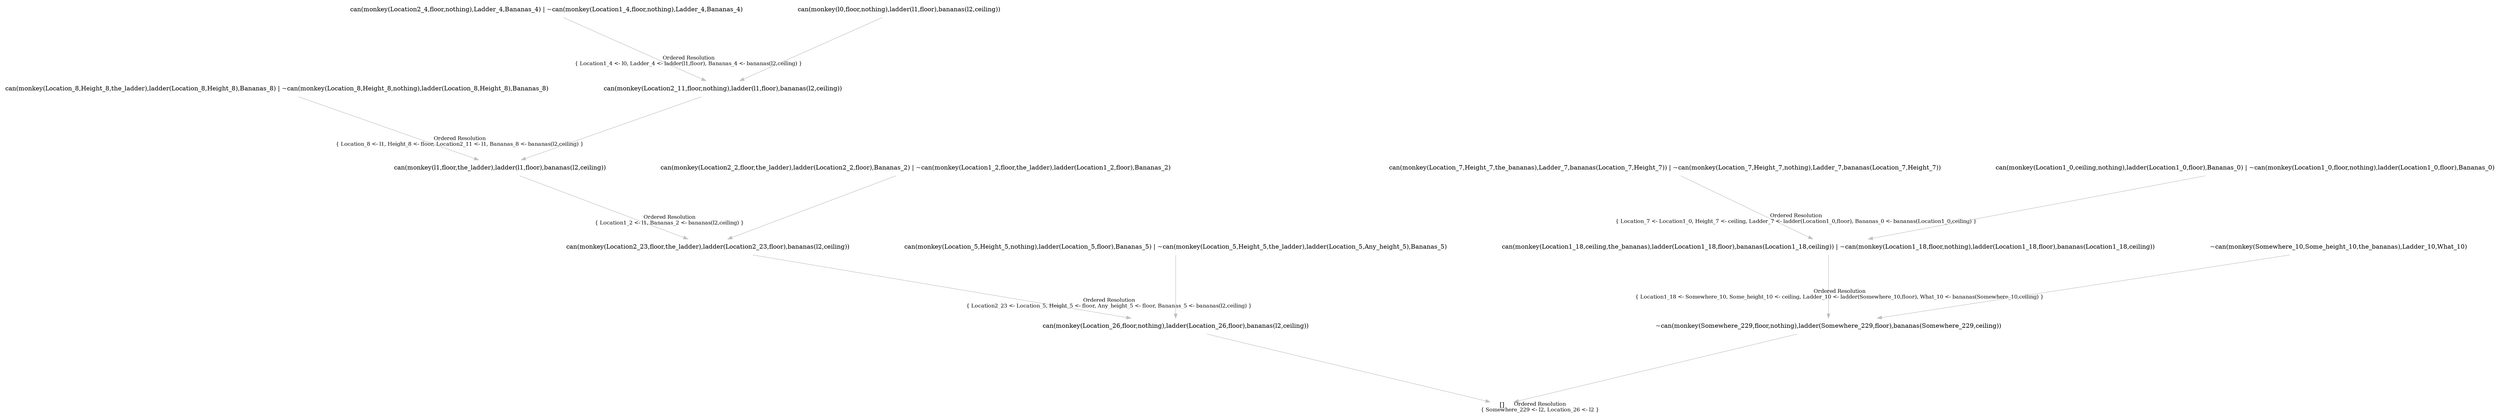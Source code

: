 digraph {
	nodesep="1.5"; ranksep=2;
	node [shape=plaintext];
	edge [color=gray];
	"~can(monkey(Somewhere_229,floor,nothing),ladder(Somewhere_229,floor),bananas(Somewhere_229,ceiling))" -> "[]" [labelfontcolor=black,labelfontsize="12",headlabel="Ordered Resolution\n{ Somewhere_229 <- l2, Location_26 <- l2 }",labeldistance="6"];
	"can(monkey(Location1_18,ceiling,the_bananas),ladder(Location1_18,floor),bananas(Location1_18,ceiling)) | ~can(monkey(Location1_18,floor,nothing),ladder(Location1_18,floor),bananas(Location1_18,ceiling))" -> "~can(monkey(Somewhere_229,floor,nothing),ladder(Somewhere_229,floor),bananas(Somewhere_229,ceiling))" [labelfontcolor=black,labelfontsize="12",headlabel="Ordered Resolution\n{ Location1_18 <- Somewhere_10, Some_height_10 <- ceiling, Ladder_10 <- ladder(Somewhere_10,floor), What_10 <- bananas(Somewhere_10,ceiling) }",labeldistance="6"];
	"can(monkey(Location_7,Height_7,the_bananas),Ladder_7,bananas(Location_7,Height_7)) | ~can(monkey(Location_7,Height_7,nothing),Ladder_7,bananas(Location_7,Height_7))" -> "can(monkey(Location1_18,ceiling,the_bananas),ladder(Location1_18,floor),bananas(Location1_18,ceiling)) | ~can(monkey(Location1_18,floor,nothing),ladder(Location1_18,floor),bananas(Location1_18,ceiling))" [labelfontcolor=black,labelfontsize="12",headlabel="Ordered Resolution\n{ Location_7 <- Location1_0, Height_7 <- ceiling, Ladder_7 <- ladder(Location1_0,floor), Bananas_0 <- bananas(Location1_0,ceiling) }",labeldistance="6"];
	"can(monkey(Location1_0,ceiling,nothing),ladder(Location1_0,floor),Bananas_0) | ~can(monkey(Location1_0,floor,nothing),ladder(Location1_0,floor),Bananas_0)" -> "can(monkey(Location1_18,ceiling,the_bananas),ladder(Location1_18,floor),bananas(Location1_18,ceiling)) | ~can(monkey(Location1_18,floor,nothing),ladder(Location1_18,floor),bananas(Location1_18,ceiling))" ;
	"~can(monkey(Somewhere_10,Some_height_10,the_bananas),Ladder_10,What_10)" -> "~can(monkey(Somewhere_229,floor,nothing),ladder(Somewhere_229,floor),bananas(Somewhere_229,ceiling))" ;
	"can(monkey(Location_26,floor,nothing),ladder(Location_26,floor),bananas(l2,ceiling))" -> "[]" ;
	"can(monkey(Location2_23,floor,the_ladder),ladder(Location2_23,floor),bananas(l2,ceiling))" -> "can(monkey(Location_26,floor,nothing),ladder(Location_26,floor),bananas(l2,ceiling))" [labelfontcolor=black,labelfontsize="12",headlabel="Ordered Resolution\n{ Location2_23 <- Location_5, Height_5 <- floor, Any_height_5 <- floor, Bananas_5 <- bananas(l2,ceiling) }",labeldistance="6"];
	"can(monkey(l1,floor,the_ladder),ladder(l1,floor),bananas(l2,ceiling))" -> "can(monkey(Location2_23,floor,the_ladder),ladder(Location2_23,floor),bananas(l2,ceiling))" [labelfontcolor=black,labelfontsize="12",headlabel="Ordered Resolution\n{ Location1_2 <- l1, Bananas_2 <- bananas(l2,ceiling) }",labeldistance="6"];
	"can(monkey(Location_8,Height_8,the_ladder),ladder(Location_8,Height_8),Bananas_8) | ~can(monkey(Location_8,Height_8,nothing),ladder(Location_8,Height_8),Bananas_8)" -> "can(monkey(l1,floor,the_ladder),ladder(l1,floor),bananas(l2,ceiling))" [labelfontcolor=black,labelfontsize="12",headlabel="Ordered Resolution\n{ Location_8 <- l1, Height_8 <- floor, Location2_11 <- l1, Bananas_8 <- bananas(l2,ceiling) }",labeldistance="6"];
	"can(monkey(Location2_11,floor,nothing),ladder(l1,floor),bananas(l2,ceiling))" -> "can(monkey(l1,floor,the_ladder),ladder(l1,floor),bananas(l2,ceiling))" ;
	"can(monkey(Location2_4,floor,nothing),Ladder_4,Bananas_4) | ~can(monkey(Location1_4,floor,nothing),Ladder_4,Bananas_4)" -> "can(monkey(Location2_11,floor,nothing),ladder(l1,floor),bananas(l2,ceiling))" [labelfontcolor=black,labelfontsize="12",headlabel="Ordered Resolution\n{ Location1_4 <- l0, Ladder_4 <- ladder(l1,floor), Bananas_4 <- bananas(l2,ceiling) }",labeldistance="6"];
	"can(monkey(l0,floor,nothing),ladder(l1,floor),bananas(l2,ceiling))" -> "can(monkey(Location2_11,floor,nothing),ladder(l1,floor),bananas(l2,ceiling))" ;
	"can(monkey(Location2_2,floor,the_ladder),ladder(Location2_2,floor),Bananas_2) | ~can(monkey(Location1_2,floor,the_ladder),ladder(Location1_2,floor),Bananas_2)" -> "can(monkey(Location2_23,floor,the_ladder),ladder(Location2_23,floor),bananas(l2,ceiling))" ;
	"can(monkey(Location_5,Height_5,nothing),ladder(Location_5,floor),Bananas_5) | ~can(monkey(Location_5,Height_5,the_ladder),ladder(Location_5,Any_height_5),Bananas_5)" -> "can(monkey(Location_26,floor,nothing),ladder(Location_26,floor),bananas(l2,ceiling))" ;
}

